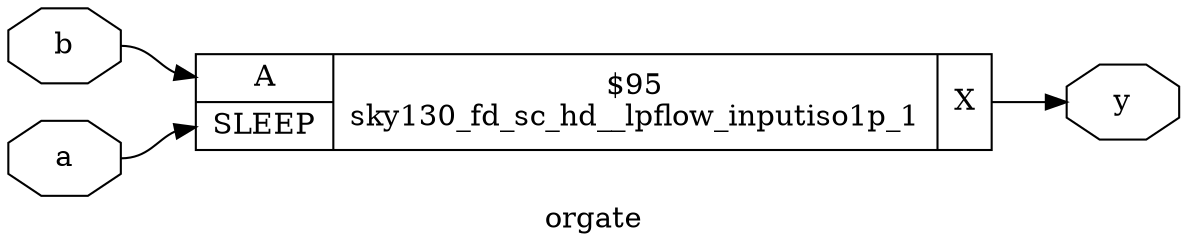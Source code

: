 digraph "orgate" {
label="orgate";
rankdir="LR";
remincross=true;
n1 [ shape=octagon, label="a", color="black", fontcolor="black" ];
n2 [ shape=octagon, label="b", color="black", fontcolor="black" ];
n3 [ shape=octagon, label="y", color="black", fontcolor="black" ];
c7 [ shape=record, label="{{<p4> A|<p5> SLEEP}|$95\nsky130_fd_sc_hd__lpflow_inputiso1p_1|{<p6> X}}" ];
n1:e -> c7:p5:w [color="black", label=""];
n2:e -> c7:p4:w [color="black", label=""];
c7:p6:e -> n3:w [color="black", label=""];
}
